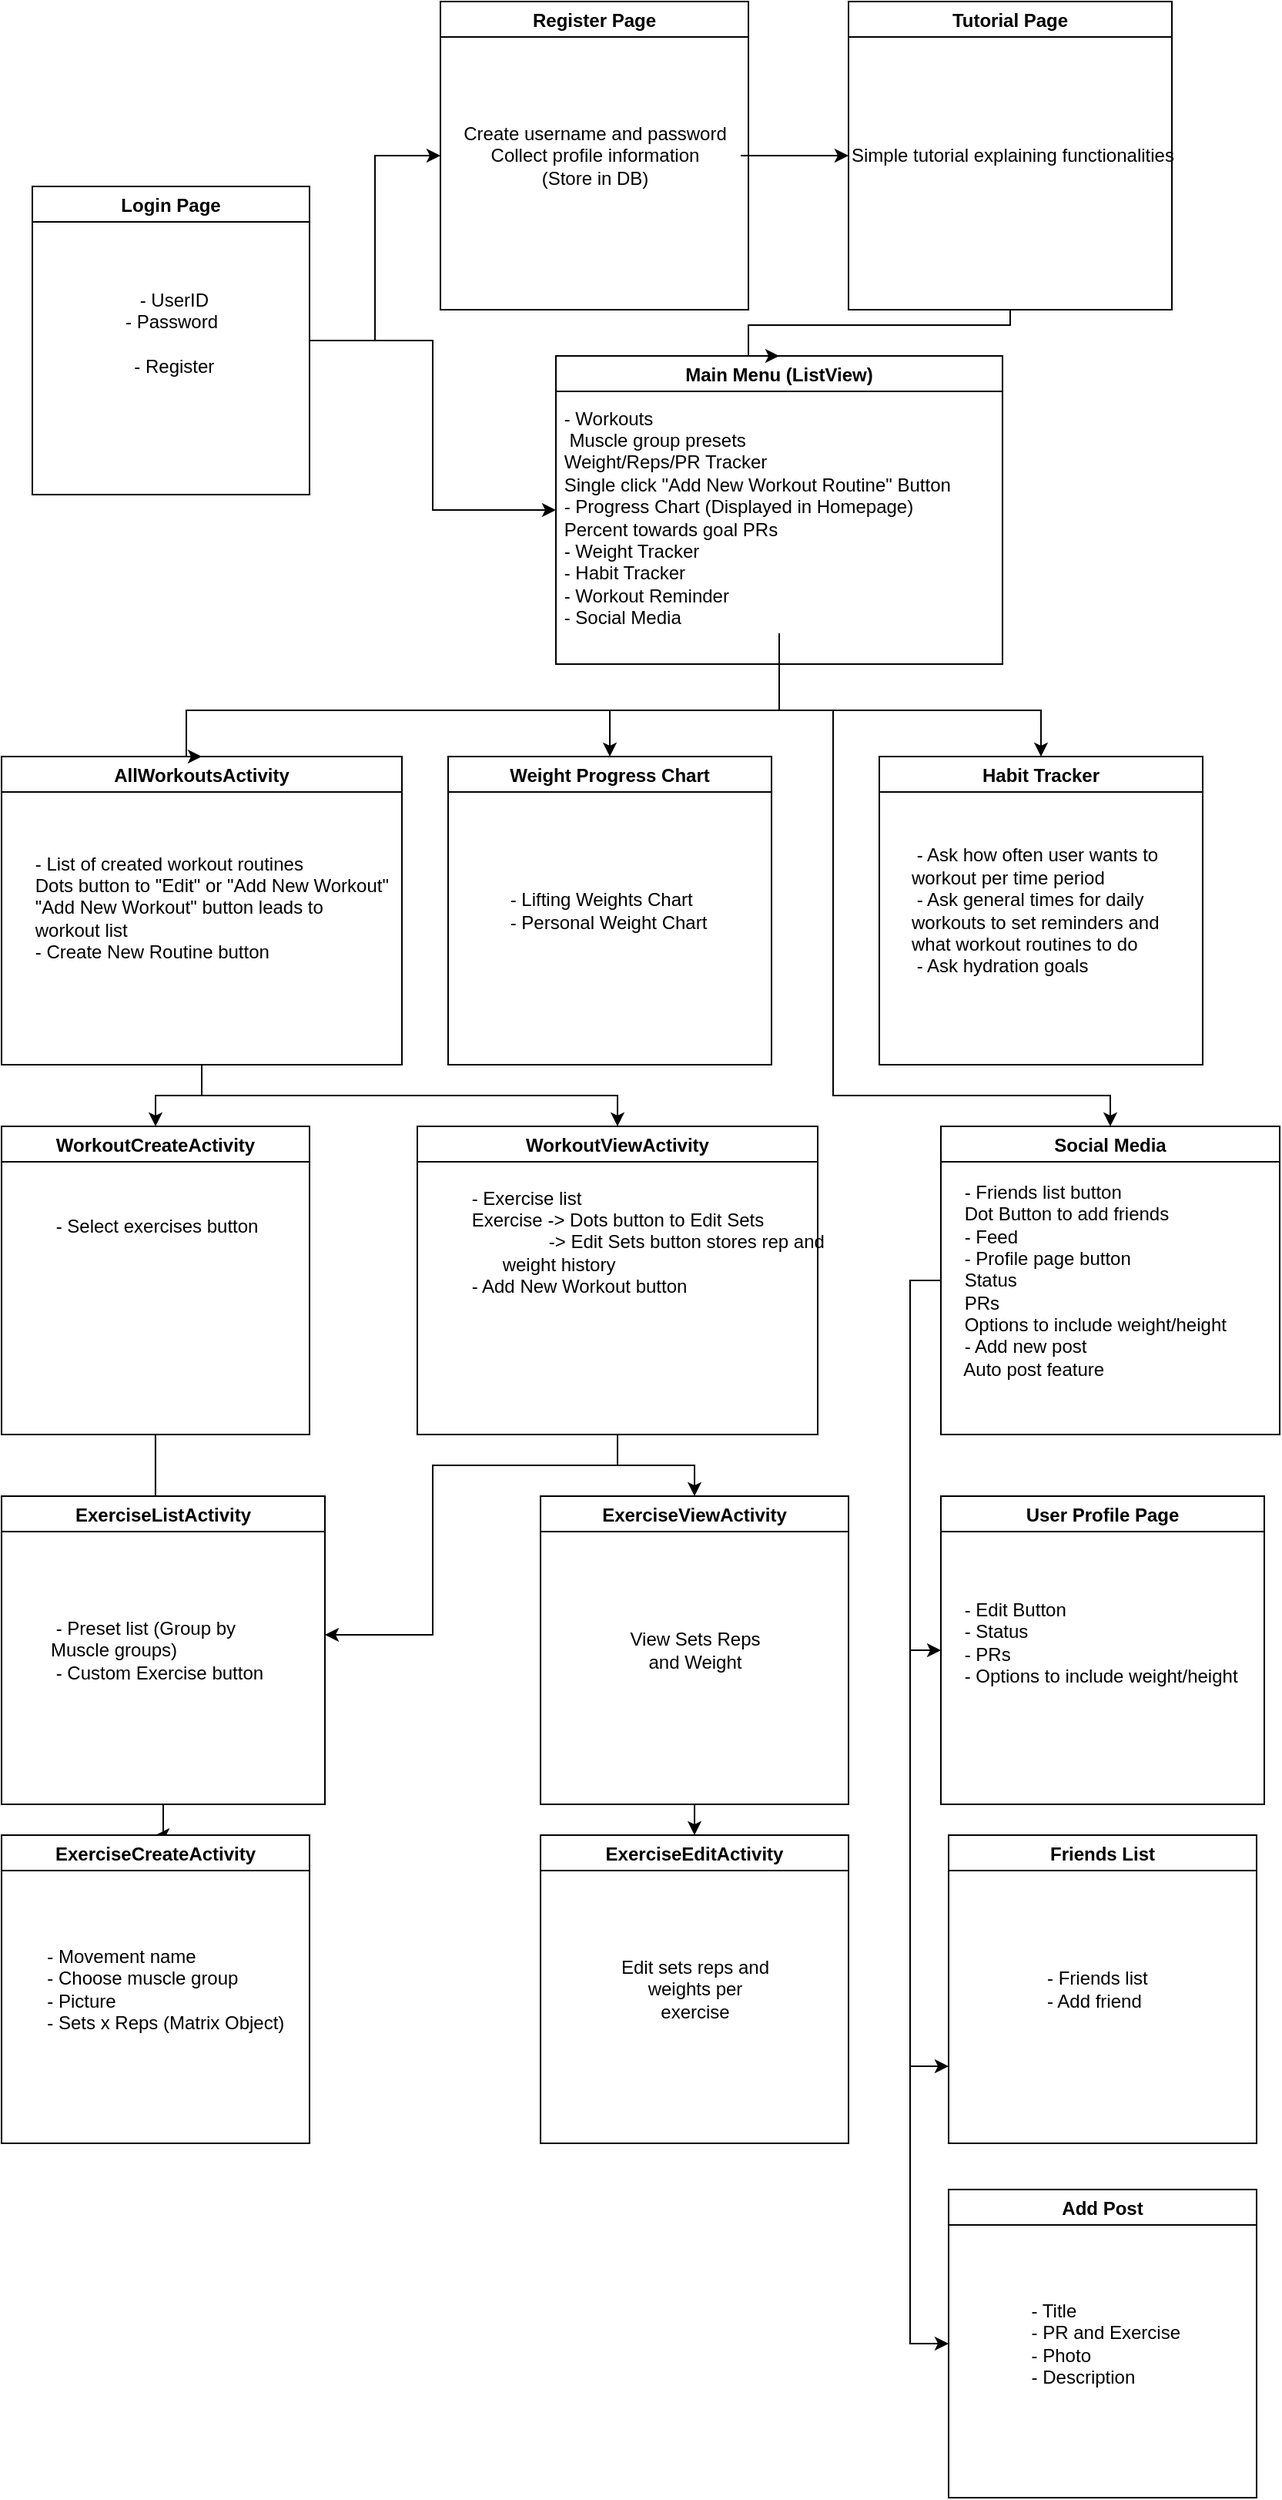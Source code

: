 <mxfile version="15.7.3" type="github">
  <diagram id="zmOnwcKQIsQHPDP5LsBc" name="Page-1">
    <mxGraphModel dx="1955" dy="896" grid="1" gridSize="10" guides="1" tooltips="1" connect="1" arrows="1" fold="1" page="1" pageScale="1" pageWidth="850" pageHeight="1100" math="0" shadow="0">
      <root>
        <mxCell id="0" />
        <mxCell id="1" parent="0" />
        <mxCell id="tgv3AhOZy54zYLwPiy_E-6" style="edgeStyle=orthogonalEdgeStyle;rounded=0;orthogonalLoop=1;jettySize=auto;html=1;entryX=0;entryY=0.5;entryDx=0;entryDy=0;" parent="1" source="tgv3AhOZy54zYLwPiy_E-1" target="tgv3AhOZy54zYLwPiy_E-3" edge="1">
          <mxGeometry relative="1" as="geometry" />
        </mxCell>
        <mxCell id="tgv3AhOZy54zYLwPiy_E-7" style="edgeStyle=orthogonalEdgeStyle;rounded=0;orthogonalLoop=1;jettySize=auto;html=1;" parent="1" source="tgv3AhOZy54zYLwPiy_E-1" target="tgv3AhOZy54zYLwPiy_E-5" edge="1">
          <mxGeometry relative="1" as="geometry" />
        </mxCell>
        <mxCell id="tgv3AhOZy54zYLwPiy_E-1" value="Login Page" style="swimlane;" parent="1" vertex="1">
          <mxGeometry x="40" y="140" width="180" height="200" as="geometry" />
        </mxCell>
        <mxCell id="tgv3AhOZy54zYLwPiy_E-2" value="&amp;nbsp;- UserID&lt;br&gt;- Password&lt;br&gt;&lt;br&gt;&amp;nbsp;- Register" style="text;html=1;align=center;verticalAlign=middle;resizable=0;points=[];autosize=1;strokeColor=none;fillColor=none;" parent="tgv3AhOZy54zYLwPiy_E-1" vertex="1">
          <mxGeometry x="50" y="65" width="80" height="60" as="geometry" />
        </mxCell>
        <mxCell id="tgv3AhOZy54zYLwPiy_E-3" value="Register Page" style="swimlane;" parent="1" vertex="1">
          <mxGeometry x="305" y="20" width="200" height="200" as="geometry" />
        </mxCell>
        <mxCell id="tgv3AhOZy54zYLwPiy_E-4" value="Create username and password&lt;br&gt;Collect profile information&lt;br&gt;(Store in DB)" style="text;html=1;align=center;verticalAlign=middle;resizable=0;points=[];autosize=1;strokeColor=none;fillColor=none;" parent="tgv3AhOZy54zYLwPiy_E-3" vertex="1">
          <mxGeometry x="5" y="75" width="190" height="50" as="geometry" />
        </mxCell>
        <mxCell id="tgv3AhOZy54zYLwPiy_E-5" value="Main Menu (ListView)" style="swimlane;" parent="1" vertex="1">
          <mxGeometry x="380" y="250" width="290" height="200" as="geometry" />
        </mxCell>
        <mxCell id="tgv3AhOZy54zYLwPiy_E-8" value="&amp;nbsp;- Workouts&lt;br&gt;&lt;div&gt;&lt;span&gt;&amp;nbsp;&lt;/span&gt;&lt;span style=&quot;white-space: pre&quot;&gt; &lt;/span&gt;&lt;span&gt;Muscle group presets&lt;/span&gt;&lt;/div&gt;&lt;div&gt;&lt;span&gt;&lt;span style=&quot;white-space: pre&quot;&gt; &lt;/span&gt;Weight/Reps/PR Tracker&lt;br&gt;&lt;/span&gt;&lt;/div&gt;&lt;div&gt;&lt;span&gt;&lt;span style=&quot;white-space: pre&quot;&gt; &lt;/span&gt;Single click &quot;Add New Workout Routine&quot; Button&lt;br&gt;&lt;/span&gt;&lt;/div&gt;&lt;div&gt;&lt;span&gt;&amp;nbsp;- Progress Chart (Displayed in Homepage)&lt;/span&gt;&lt;/div&gt;&lt;div&gt;&lt;span&gt;&lt;span style=&quot;white-space: pre&quot;&gt; &lt;/span&gt;Percent towards goal PRs&lt;br&gt;&lt;/span&gt;&lt;/div&gt;&lt;div&gt;&lt;span&gt;&amp;nbsp;- Weight Tracker&lt;/span&gt;&lt;/div&gt;&lt;div&gt;&lt;span&gt;&amp;nbsp;- Habit Tracker&lt;/span&gt;&lt;/div&gt;&lt;div&gt;&lt;span&gt;&amp;nbsp;- Workout Reminder&lt;/span&gt;&lt;/div&gt;&lt;div&gt;&lt;span&gt;&amp;nbsp;- Social Media&amp;nbsp;&lt;/span&gt;&lt;/div&gt;" style="text;html=1;align=left;verticalAlign=middle;resizable=0;points=[];autosize=1;strokeColor=none;fillColor=none;" parent="tgv3AhOZy54zYLwPiy_E-5" vertex="1">
          <mxGeometry y="30" width="290" height="150" as="geometry" />
        </mxCell>
        <mxCell id="tgv3AhOZy54zYLwPiy_E-16" style="edgeStyle=orthogonalEdgeStyle;rounded=0;orthogonalLoop=1;jettySize=auto;html=1;entryX=0.5;entryY=0;entryDx=0;entryDy=0;" parent="1" source="tgv3AhOZy54zYLwPiy_E-13" target="tgv3AhOZy54zYLwPiy_E-5" edge="1">
          <mxGeometry relative="1" as="geometry">
            <Array as="points">
              <mxPoint x="675" y="230" />
              <mxPoint x="505" y="230" />
            </Array>
          </mxGeometry>
        </mxCell>
        <mxCell id="tgv3AhOZy54zYLwPiy_E-13" value="Tutorial Page" style="swimlane;align=center;" parent="1" vertex="1">
          <mxGeometry x="570" y="20" width="210" height="200" as="geometry" />
        </mxCell>
        <mxCell id="tgv3AhOZy54zYLwPiy_E-14" value="Simple tutorial explaining functionalities" style="text;html=1;align=left;verticalAlign=middle;resizable=0;points=[];autosize=1;strokeColor=none;fillColor=none;" parent="tgv3AhOZy54zYLwPiy_E-13" vertex="1">
          <mxGeometry y="90" width="220" height="20" as="geometry" />
        </mxCell>
        <mxCell id="tgv3AhOZy54zYLwPiy_E-15" style="edgeStyle=orthogonalEdgeStyle;rounded=0;orthogonalLoop=1;jettySize=auto;html=1;" parent="1" source="tgv3AhOZy54zYLwPiy_E-4" target="tgv3AhOZy54zYLwPiy_E-14" edge="1">
          <mxGeometry relative="1" as="geometry" />
        </mxCell>
        <mxCell id="tgv3AhOZy54zYLwPiy_E-36" style="edgeStyle=orthogonalEdgeStyle;rounded=0;orthogonalLoop=1;jettySize=auto;html=1;entryX=0.5;entryY=0;entryDx=0;entryDy=0;" parent="1" source="tgv3AhOZy54zYLwPiy_E-17" target="tgv3AhOZy54zYLwPiy_E-27" edge="1">
          <mxGeometry relative="1" as="geometry" />
        </mxCell>
        <mxCell id="tgv3AhOZy54zYLwPiy_E-37" style="edgeStyle=orthogonalEdgeStyle;rounded=0;orthogonalLoop=1;jettySize=auto;html=1;" parent="1" source="tgv3AhOZy54zYLwPiy_E-17" target="tgv3AhOZy54zYLwPiy_E-28" edge="1">
          <mxGeometry relative="1" as="geometry">
            <Array as="points">
              <mxPoint x="150" y="730" />
              <mxPoint x="420" y="730" />
            </Array>
          </mxGeometry>
        </mxCell>
        <mxCell id="tgv3AhOZy54zYLwPiy_E-17" value="AllWorkoutsActivity" style="swimlane;align=center;" parent="1" vertex="1">
          <mxGeometry x="20" y="510" width="260" height="200" as="geometry" />
        </mxCell>
        <mxCell id="tgv3AhOZy54zYLwPiy_E-25" value="&lt;div style=&quot;text-align: left&quot;&gt;&lt;span&gt;&amp;nbsp;- List of created workout routines&lt;/span&gt;&lt;/div&gt;&lt;span style=&quot;white-space: pre&quot;&gt;&lt;div style=&quot;text-align: left&quot;&gt;&lt;span&gt; &lt;/span&gt;Dots button to &quot;Edit&quot; or &quot;Add New Workout&quot;&lt;/div&gt;&lt;div style=&quot;text-align: left&quot;&gt;&lt;span style=&quot;white-space: pre&quot;&gt; &lt;/span&gt;&quot;Add New Workout&quot; button leads to &lt;br&gt;&lt;/div&gt;&lt;div style=&quot;text-align: left&quot;&gt;&lt;span style=&quot;white-space: pre&quot;&gt; &lt;/span&gt;workout list&lt;br&gt;&lt;/div&gt;&lt;div style=&quot;text-align: left&quot;&gt; - Create New Routine button&lt;/div&gt;&lt;/span&gt;" style="text;html=1;strokeColor=none;fillColor=none;align=center;verticalAlign=middle;whiteSpace=wrap;rounded=0;" parent="tgv3AhOZy54zYLwPiy_E-17" vertex="1">
          <mxGeometry x="70" y="72.5" width="130" height="50" as="geometry" />
        </mxCell>
        <mxCell id="tgv3AhOZy54zYLwPiy_E-18" value="Weight Progress Chart" style="swimlane;align=center;" parent="1" vertex="1">
          <mxGeometry x="310" y="510" width="210" height="200" as="geometry" />
        </mxCell>
        <mxCell id="tgv3AhOZy54zYLwPiy_E-20" value="&amp;nbsp;- Lifting Weights Chart&lt;br&gt;&lt;div&gt;&lt;span&gt;&amp;nbsp;- Personal Weight Chart&lt;/span&gt;&lt;/div&gt;" style="text;html=1;strokeColor=none;fillColor=none;align=left;verticalAlign=middle;whiteSpace=wrap;rounded=0;" parent="tgv3AhOZy54zYLwPiy_E-18" vertex="1">
          <mxGeometry x="35" y="85" width="140" height="30" as="geometry" />
        </mxCell>
        <mxCell id="tgv3AhOZy54zYLwPiy_E-19" value="Habit Tracker" style="swimlane;align=center;" parent="1" vertex="1">
          <mxGeometry x="590" y="510" width="210" height="200" as="geometry" />
        </mxCell>
        <mxCell id="tgv3AhOZy54zYLwPiy_E-24" value="&lt;div style=&quot;text-align: left&quot;&gt;&lt;span&gt;&amp;nbsp;- Ask how often user wants to workout per time period&lt;/span&gt;&lt;/div&gt;&lt;div style=&quot;text-align: left&quot;&gt;&lt;span&gt;&amp;nbsp;- Ask general times for daily workouts to set reminders and what workout routines to do&lt;/span&gt;&lt;/div&gt;&lt;div style=&quot;text-align: left&quot;&gt;&lt;span&gt;&amp;nbsp;- Ask hydration goals&lt;/span&gt;&lt;/div&gt;" style="text;html=1;strokeColor=none;fillColor=none;align=center;verticalAlign=middle;whiteSpace=wrap;rounded=0;" parent="tgv3AhOZy54zYLwPiy_E-19" vertex="1">
          <mxGeometry x="20" y="77.5" width="180" height="45" as="geometry" />
        </mxCell>
        <mxCell id="tgv3AhOZy54zYLwPiy_E-21" style="edgeStyle=orthogonalEdgeStyle;rounded=0;orthogonalLoop=1;jettySize=auto;html=1;entryX=0.5;entryY=0;entryDx=0;entryDy=0;" parent="1" source="tgv3AhOZy54zYLwPiy_E-8" target="tgv3AhOZy54zYLwPiy_E-17" edge="1">
          <mxGeometry relative="1" as="geometry">
            <Array as="points">
              <mxPoint x="525" y="480" />
              <mxPoint x="140" y="480" />
              <mxPoint x="140" y="510" />
            </Array>
          </mxGeometry>
        </mxCell>
        <mxCell id="tgv3AhOZy54zYLwPiy_E-22" style="edgeStyle=orthogonalEdgeStyle;rounded=0;orthogonalLoop=1;jettySize=auto;html=1;" parent="1" source="tgv3AhOZy54zYLwPiy_E-8" target="tgv3AhOZy54zYLwPiy_E-18" edge="1">
          <mxGeometry relative="1" as="geometry">
            <Array as="points">
              <mxPoint x="525" y="480" />
              <mxPoint x="415" y="480" />
            </Array>
          </mxGeometry>
        </mxCell>
        <mxCell id="tgv3AhOZy54zYLwPiy_E-23" style="edgeStyle=orthogonalEdgeStyle;rounded=0;orthogonalLoop=1;jettySize=auto;html=1;entryX=0.5;entryY=0;entryDx=0;entryDy=0;" parent="1" source="tgv3AhOZy54zYLwPiy_E-8" target="tgv3AhOZy54zYLwPiy_E-19" edge="1">
          <mxGeometry relative="1" as="geometry">
            <Array as="points">
              <mxPoint x="525" y="480" />
              <mxPoint x="695" y="480" />
            </Array>
          </mxGeometry>
        </mxCell>
        <mxCell id="tgv3AhOZy54zYLwPiy_E-41" style="edgeStyle=orthogonalEdgeStyle;rounded=0;orthogonalLoop=1;jettySize=auto;html=1;entryX=0.476;entryY=0.05;entryDx=0;entryDy=0;entryPerimeter=0;" parent="1" source="tgv3AhOZy54zYLwPiy_E-27" target="tgv3AhOZy54zYLwPiy_E-30" edge="1">
          <mxGeometry relative="1" as="geometry" />
        </mxCell>
        <mxCell id="tgv3AhOZy54zYLwPiy_E-27" value="WorkoutCreateActivity" style="swimlane;align=center;" parent="1" vertex="1">
          <mxGeometry x="20" y="750" width="200" height="200" as="geometry" />
        </mxCell>
        <mxCell id="tgv3AhOZy54zYLwPiy_E-29" value="&amp;nbsp;- Select exercises button" style="text;html=1;strokeColor=none;fillColor=none;align=left;verticalAlign=middle;whiteSpace=wrap;rounded=0;" parent="tgv3AhOZy54zYLwPiy_E-27" vertex="1">
          <mxGeometry x="30" y="50" width="140" height="30" as="geometry" />
        </mxCell>
        <mxCell id="tgv3AhOZy54zYLwPiy_E-35" style="edgeStyle=orthogonalEdgeStyle;rounded=0;orthogonalLoop=1;jettySize=auto;html=1;exitX=0.5;exitY=1;exitDx=0;exitDy=0;" parent="1" source="tgv3AhOZy54zYLwPiy_E-28" edge="1">
          <mxGeometry relative="1" as="geometry">
            <mxPoint x="230" y="1080" as="targetPoint" />
            <Array as="points">
              <mxPoint x="420" y="970" />
              <mxPoint x="300" y="970" />
              <mxPoint x="300" y="1080" />
            </Array>
          </mxGeometry>
        </mxCell>
        <mxCell id="UToVVFBdr0eM3b9vEzug-3" style="edgeStyle=orthogonalEdgeStyle;rounded=0;orthogonalLoop=1;jettySize=auto;html=1;" parent="1" source="tgv3AhOZy54zYLwPiy_E-28" target="UToVVFBdr0eM3b9vEzug-1" edge="1">
          <mxGeometry relative="1" as="geometry" />
        </mxCell>
        <mxCell id="tgv3AhOZy54zYLwPiy_E-28" value="WorkoutViewActivity" style="swimlane;align=center;" parent="1" vertex="1">
          <mxGeometry x="290" y="750" width="260" height="200" as="geometry" />
        </mxCell>
        <mxCell id="tgv3AhOZy54zYLwPiy_E-34" value="&amp;nbsp;- Exercise list&lt;br&gt;&lt;span style=&quot;white-space: pre&quot;&gt; &lt;/span&gt;Exercise -&amp;gt; Dots button to Edit Sets&lt;br&gt;&lt;span style=&quot;white-space: pre&quot;&gt; &lt;/span&gt;&amp;nbsp; &amp;nbsp; &amp;nbsp; &amp;nbsp; &amp;nbsp; &amp;nbsp; &amp;nbsp; &amp;nbsp;-&amp;gt; Edit Sets button stores rep and &lt;span style=&quot;white-space: pre&quot;&gt; &lt;/span&gt;&amp;nbsp; &amp;nbsp; &amp;nbsp; &amp;nbsp; &amp;nbsp; &amp;nbsp; &amp;nbsp; &amp;nbsp;weight history&lt;br&gt;&amp;nbsp;- Add New Workout button" style="text;html=1;strokeColor=none;fillColor=none;align=left;verticalAlign=middle;whiteSpace=wrap;rounded=0;" parent="tgv3AhOZy54zYLwPiy_E-28" vertex="1">
          <mxGeometry x="30" y="60" width="270" height="30" as="geometry" />
        </mxCell>
        <mxCell id="tgv3AhOZy54zYLwPiy_E-42" style="edgeStyle=orthogonalEdgeStyle;rounded=0;orthogonalLoop=1;jettySize=auto;html=1;" parent="1" source="tgv3AhOZy54zYLwPiy_E-30" target="tgv3AhOZy54zYLwPiy_E-32" edge="1">
          <mxGeometry relative="1" as="geometry" />
        </mxCell>
        <mxCell id="tgv3AhOZy54zYLwPiy_E-30" value="ExerciseListActivity" style="swimlane;align=center;" parent="1" vertex="1">
          <mxGeometry x="20" y="990" width="210" height="200" as="geometry" />
        </mxCell>
        <mxCell id="tgv3AhOZy54zYLwPiy_E-31" value="&amp;nbsp;- Preset list (Group by Muscle groups)&lt;br&gt;&amp;nbsp;- Custom Exercise button" style="text;html=1;strokeColor=none;fillColor=none;align=left;verticalAlign=middle;whiteSpace=wrap;rounded=0;" parent="tgv3AhOZy54zYLwPiy_E-30" vertex="1">
          <mxGeometry x="30" y="85" width="150" height="30" as="geometry" />
        </mxCell>
        <mxCell id="tgv3AhOZy54zYLwPiy_E-32" value="ExerciseCreateActivity" style="swimlane;align=center;startSize=23;" parent="1" vertex="1">
          <mxGeometry x="20" y="1210" width="200" height="200" as="geometry" />
        </mxCell>
        <mxCell id="tgv3AhOZy54zYLwPiy_E-33" value="&lt;div style=&quot;text-align: left&quot;&gt;&lt;span&gt;&amp;nbsp;- Movement name&amp;nbsp;&lt;/span&gt;&lt;/div&gt;&lt;div style=&quot;text-align: left&quot;&gt;&lt;span&gt;&amp;nbsp;- Choose muscle group&lt;/span&gt;&lt;/div&gt;&lt;div style=&quot;text-align: left&quot;&gt;&lt;span&gt;&amp;nbsp;- Picture&amp;nbsp;&lt;/span&gt;&lt;/div&gt;&lt;div style=&quot;text-align: left&quot;&gt;&lt;span&gt;&amp;nbsp;- Sets x Reps (Matrix Object)&lt;/span&gt;&lt;/div&gt;" style="text;html=1;strokeColor=none;fillColor=none;align=center;verticalAlign=middle;whiteSpace=wrap;rounded=0;" parent="tgv3AhOZy54zYLwPiy_E-32" vertex="1">
          <mxGeometry x="25" y="85" width="160" height="30" as="geometry" />
        </mxCell>
        <mxCell id="UToVVFBdr0eM3b9vEzug-4" style="edgeStyle=orthogonalEdgeStyle;rounded=0;orthogonalLoop=1;jettySize=auto;html=1;" parent="1" source="tgv3AhOZy54zYLwPiy_E-43" target="tgv3AhOZy54zYLwPiy_E-46" edge="1">
          <mxGeometry relative="1" as="geometry">
            <Array as="points">
              <mxPoint x="610" y="850" />
              <mxPoint x="610" y="1360" />
            </Array>
          </mxGeometry>
        </mxCell>
        <mxCell id="UToVVFBdr0eM3b9vEzug-5" style="edgeStyle=orthogonalEdgeStyle;rounded=0;orthogonalLoop=1;jettySize=auto;html=1;entryX=0;entryY=0.5;entryDx=0;entryDy=0;" parent="1" source="tgv3AhOZy54zYLwPiy_E-43" target="tgv3AhOZy54zYLwPiy_E-52" edge="1">
          <mxGeometry relative="1" as="geometry">
            <Array as="points">
              <mxPoint x="610" y="850" />
              <mxPoint x="610" y="1540" />
            </Array>
          </mxGeometry>
        </mxCell>
        <mxCell id="UToVVFBdr0eM3b9vEzug-6" style="edgeStyle=orthogonalEdgeStyle;rounded=0;orthogonalLoop=1;jettySize=auto;html=1;entryX=0;entryY=0.5;entryDx=0;entryDy=0;" parent="1" source="tgv3AhOZy54zYLwPiy_E-43" target="tgv3AhOZy54zYLwPiy_E-48" edge="1">
          <mxGeometry relative="1" as="geometry">
            <Array as="points">
              <mxPoint x="610" y="850" />
              <mxPoint x="610" y="1090" />
            </Array>
          </mxGeometry>
        </mxCell>
        <mxCell id="tgv3AhOZy54zYLwPiy_E-43" value="Social Media" style="swimlane;align=center;" parent="1" vertex="1">
          <mxGeometry x="630" y="750" width="220" height="200" as="geometry" />
        </mxCell>
        <mxCell id="tgv3AhOZy54zYLwPiy_E-44" value="&amp;nbsp;- Friends list button&lt;br&gt;&lt;span style=&quot;white-space: pre&quot;&gt; &lt;/span&gt;Dot Button to add friends&lt;br&gt;&amp;nbsp;- Feed&lt;br&gt;&amp;nbsp;- Profile page button&lt;br&gt;&lt;span style=&quot;white-space: pre&quot;&gt; &lt;/span&gt;Status&lt;br&gt;&lt;span style=&quot;white-space: pre&quot;&gt; &lt;/span&gt;PRs&lt;br&gt;&lt;span style=&quot;white-space: pre&quot;&gt; &lt;/span&gt;Options to include weight/height&lt;br&gt;&amp;nbsp;- Add new post&lt;br&gt;&lt;span style=&quot;white-space: pre&quot;&gt; &lt;/span&gt;Auto post feature" style="text;html=1;strokeColor=none;fillColor=none;align=left;verticalAlign=middle;whiteSpace=wrap;rounded=0;" parent="tgv3AhOZy54zYLwPiy_E-43" vertex="1">
          <mxGeometry x="10" y="85" width="200" height="30" as="geometry" />
        </mxCell>
        <mxCell id="tgv3AhOZy54zYLwPiy_E-45" style="edgeStyle=orthogonalEdgeStyle;rounded=0;orthogonalLoop=1;jettySize=auto;html=1;entryX=0.5;entryY=0;entryDx=0;entryDy=0;" parent="1" target="tgv3AhOZy54zYLwPiy_E-43" edge="1">
          <mxGeometry relative="1" as="geometry">
            <Array as="points">
              <mxPoint x="525" y="480" />
              <mxPoint x="560" y="480" />
              <mxPoint x="560" y="730" />
              <mxPoint x="740" y="730" />
            </Array>
            <mxPoint x="525" y="430" as="sourcePoint" />
          </mxGeometry>
        </mxCell>
        <mxCell id="tgv3AhOZy54zYLwPiy_E-46" value="Friends List" style="swimlane;align=center;" parent="1" vertex="1">
          <mxGeometry x="635" y="1210" width="200" height="200" as="geometry" />
        </mxCell>
        <mxCell id="tgv3AhOZy54zYLwPiy_E-47" value="&lt;div style=&quot;text-align: left&quot;&gt;&lt;span&gt;&amp;nbsp;- Friends list&lt;/span&gt;&lt;/div&gt;&lt;div style=&quot;text-align: left&quot;&gt;&lt;span&gt;&amp;nbsp;- Add friend&lt;/span&gt;&lt;/div&gt;" style="text;html=1;strokeColor=none;fillColor=none;align=center;verticalAlign=middle;whiteSpace=wrap;rounded=0;" parent="tgv3AhOZy54zYLwPiy_E-46" vertex="1">
          <mxGeometry x="45" y="60" width="100" height="80" as="geometry" />
        </mxCell>
        <mxCell id="tgv3AhOZy54zYLwPiy_E-48" value="User Profile Page" style="swimlane;align=center;" parent="1" vertex="1">
          <mxGeometry x="630" y="990" width="210" height="200" as="geometry" />
        </mxCell>
        <mxCell id="tgv3AhOZy54zYLwPiy_E-49" value="&amp;nbsp;- Edit Button&lt;br&gt;&lt;span&gt;&amp;nbsp;- Status&lt;/span&gt;&lt;br&gt;&lt;span&gt;&lt;/span&gt;&lt;span&gt;&amp;nbsp;- PRs&lt;/span&gt;&lt;br&gt;&lt;span&gt;&lt;/span&gt;&lt;span&gt;&amp;nbsp;- Options to include weight/height&lt;/span&gt;" style="text;html=1;strokeColor=none;fillColor=none;align=left;verticalAlign=middle;whiteSpace=wrap;rounded=0;" parent="tgv3AhOZy54zYLwPiy_E-48" vertex="1">
          <mxGeometry x="10" y="80" width="200" height="30" as="geometry" />
        </mxCell>
        <mxCell id="tgv3AhOZy54zYLwPiy_E-52" value="Add Post" style="swimlane;align=center;" parent="1" vertex="1">
          <mxGeometry x="635" y="1440" width="200" height="200" as="geometry" />
        </mxCell>
        <mxCell id="tgv3AhOZy54zYLwPiy_E-53" value="&lt;div style=&quot;text-align: left&quot;&gt;&lt;span&gt;&amp;nbsp;- Title&lt;/span&gt;&lt;/div&gt;&lt;div style=&quot;text-align: left&quot;&gt;&lt;span&gt;&amp;nbsp;- PR and Exercise&lt;/span&gt;&lt;/div&gt;&lt;div style=&quot;text-align: left&quot;&gt;&lt;span&gt;&amp;nbsp;- Photo&lt;/span&gt;&lt;/div&gt;&lt;div style=&quot;text-align: left&quot;&gt;&lt;span&gt;&amp;nbsp;- Description&lt;/span&gt;&lt;/div&gt;" style="text;html=1;strokeColor=none;fillColor=none;align=center;verticalAlign=middle;whiteSpace=wrap;rounded=0;" parent="tgv3AhOZy54zYLwPiy_E-52" vertex="1">
          <mxGeometry x="42.5" y="67.5" width="115" height="65" as="geometry" />
        </mxCell>
        <mxCell id="1iLiF3XhTbLnf349SCtz-3" value="" style="edgeStyle=orthogonalEdgeStyle;rounded=0;orthogonalLoop=1;jettySize=auto;html=1;entryX=0.5;entryY=0;entryDx=0;entryDy=0;" edge="1" parent="1" source="UToVVFBdr0eM3b9vEzug-1" target="1iLiF3XhTbLnf349SCtz-1">
          <mxGeometry relative="1" as="geometry" />
        </mxCell>
        <mxCell id="UToVVFBdr0eM3b9vEzug-1" value="ExerciseViewActivity" style="swimlane;" parent="1" vertex="1">
          <mxGeometry x="370" y="990" width="200" height="200" as="geometry" />
        </mxCell>
        <mxCell id="UToVVFBdr0eM3b9vEzug-2" value="View Sets Reps and Weight" style="text;html=1;strokeColor=none;fillColor=none;align=center;verticalAlign=middle;whiteSpace=wrap;rounded=0;" parent="UToVVFBdr0eM3b9vEzug-1" vertex="1">
          <mxGeometry x="47.5" y="85" width="105" height="30" as="geometry" />
        </mxCell>
        <mxCell id="1iLiF3XhTbLnf349SCtz-1" value="ExerciseEditActivity" style="swimlane;" vertex="1" parent="1">
          <mxGeometry x="370" y="1210" width="200" height="200" as="geometry" />
        </mxCell>
        <mxCell id="1iLiF3XhTbLnf349SCtz-2" value="Edit sets reps and weights per exercise" style="text;html=1;strokeColor=none;fillColor=none;align=center;verticalAlign=middle;whiteSpace=wrap;rounded=0;" vertex="1" parent="1iLiF3XhTbLnf349SCtz-1">
          <mxGeometry x="47.5" y="85" width="105" height="30" as="geometry" />
        </mxCell>
      </root>
    </mxGraphModel>
  </diagram>
</mxfile>
